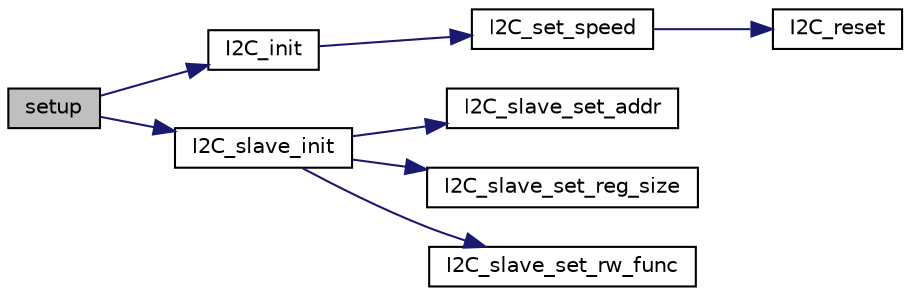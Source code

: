 digraph "setup"
{
  edge [fontname="Helvetica",fontsize="10",labelfontname="Helvetica",labelfontsize="10"];
  node [fontname="Helvetica",fontsize="10",shape=record];
  rankdir="LR";
  Node11 [label="setup",height=0.2,width=0.4,color="black", fillcolor="grey75", style="filled", fontcolor="black"];
  Node11 -> Node12 [color="midnightblue",fontsize="10",style="solid",fontname="Helvetica"];
  Node12 [label="I2C_init",height=0.2,width=0.4,color="black", fillcolor="white", style="filled",URL="$ci2c_8c.html#a99283d800332d700deed19f5a37e61d8",tooltip="Enable I2c module on arduino board (including pull-ups, enabling of ACK, and setting clock frequency)..."];
  Node12 -> Node13 [color="midnightblue",fontsize="10",style="solid",fontname="Helvetica"];
  Node13 [label="I2C_set_speed",height=0.2,width=0.4,color="black", fillcolor="white", style="filled",URL="$ci2c_8c.html#a7c5b1857ae28ade8959a8a06f500ecde",tooltip="Change I2C frequency. "];
  Node13 -> Node14 [color="midnightblue",fontsize="10",style="solid",fontname="Helvetica"];
  Node14 [label="I2C_reset",height=0.2,width=0.4,color="black", fillcolor="white", style="filled",URL="$ci2c_8c.html#a2c25bc5fdf909b7d45d722970eb04d82",tooltip="I2C bus reset (Release SCL and SDA lines and re-enable module) "];
  Node11 -> Node15 [color="midnightblue",fontsize="10",style="solid",fontname="Helvetica"];
  Node15 [label="I2C_slave_init",height=0.2,width=0.4,color="black", fillcolor="white", style="filled",URL="$ci2c_8c.html#af93c2e35e06edcea492607b628d5ae1f",tooltip="Init an I2C slave structure for cMI2C communication. "];
  Node15 -> Node16 [color="midnightblue",fontsize="10",style="solid",fontname="Helvetica"];
  Node16 [label="I2C_slave_set_addr",height=0.2,width=0.4,color="black", fillcolor="white", style="filled",URL="$ci2c_8c.html#ad0eed3132d3284d6f921d13488721226",tooltip="Change I2C slave address. "];
  Node15 -> Node17 [color="midnightblue",fontsize="10",style="solid",fontname="Helvetica"];
  Node17 [label="I2C_slave_set_reg_size",height=0.2,width=0.4,color="black", fillcolor="white", style="filled",URL="$ci2c_8c.html#a47d121773459b24568e5df4f81fbf905",tooltip="Change I2C registers map size (for access) "];
  Node15 -> Node18 [color="midnightblue",fontsize="10",style="solid",fontname="Helvetica"];
  Node18 [label="I2C_slave_set_rw_func",height=0.2,width=0.4,color="black", fillcolor="white", style="filled",URL="$ci2c_8c.html#a8d88530833d3685d52ea5486b1316427",tooltip="Redirect slave I2C read/write function (if needed for advanced use) "];
}

